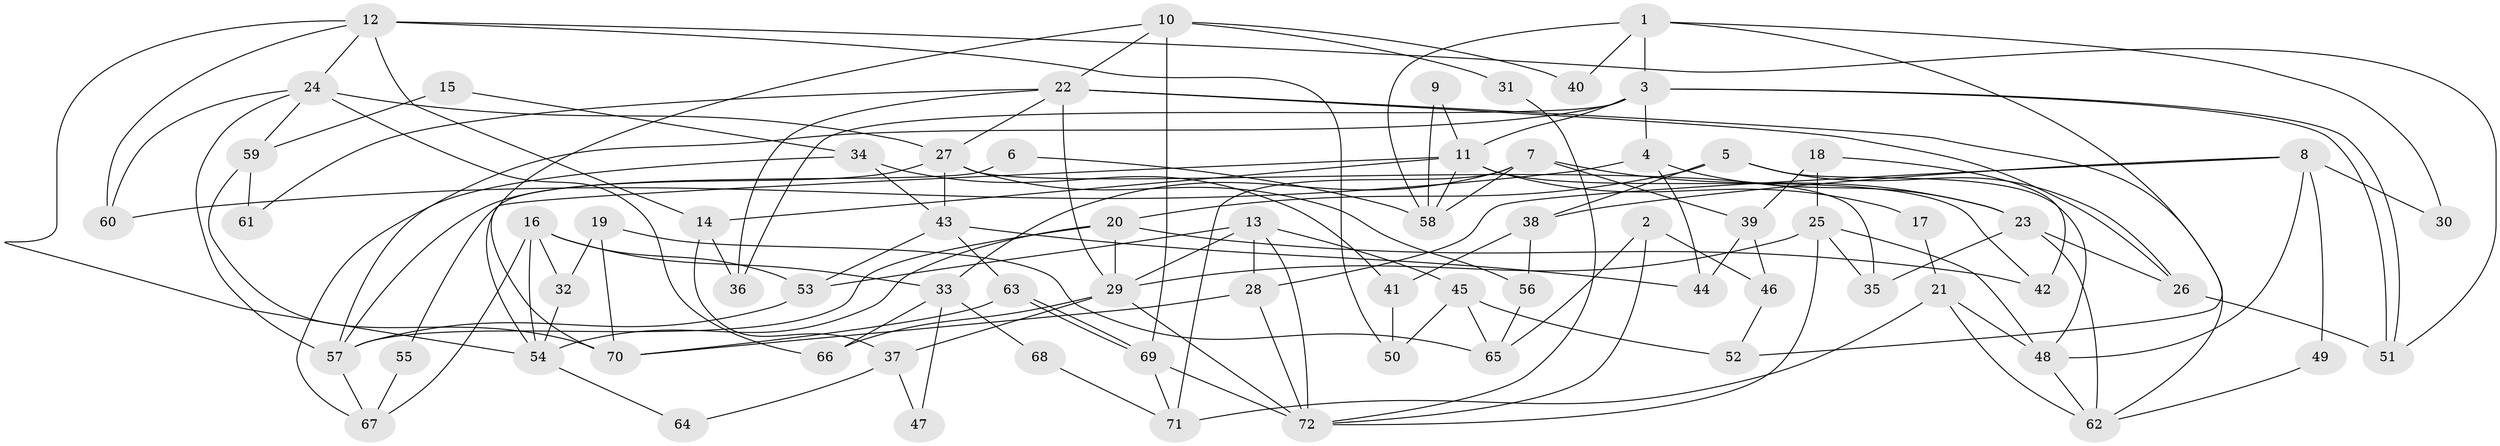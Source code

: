 // coarse degree distribution, {2: 0.23255813953488372, 5: 0.18604651162790697, 4: 0.18604651162790697, 3: 0.16279069767441862, 7: 0.046511627906976744, 6: 0.13953488372093023, 13: 0.023255813953488372, 8: 0.023255813953488372}
// Generated by graph-tools (version 1.1) at 2025/54/03/04/25 21:54:57]
// undirected, 72 vertices, 144 edges
graph export_dot {
graph [start="1"]
  node [color=gray90,style=filled];
  1;
  2;
  3;
  4;
  5;
  6;
  7;
  8;
  9;
  10;
  11;
  12;
  13;
  14;
  15;
  16;
  17;
  18;
  19;
  20;
  21;
  22;
  23;
  24;
  25;
  26;
  27;
  28;
  29;
  30;
  31;
  32;
  33;
  34;
  35;
  36;
  37;
  38;
  39;
  40;
  41;
  42;
  43;
  44;
  45;
  46;
  47;
  48;
  49;
  50;
  51;
  52;
  53;
  54;
  55;
  56;
  57;
  58;
  59;
  60;
  61;
  62;
  63;
  64;
  65;
  66;
  67;
  68;
  69;
  70;
  71;
  72;
  1 -- 3;
  1 -- 52;
  1 -- 30;
  1 -- 40;
  1 -- 58;
  2 -- 72;
  2 -- 65;
  2 -- 46;
  3 -- 51;
  3 -- 51;
  3 -- 57;
  3 -- 4;
  3 -- 11;
  3 -- 36;
  4 -- 60;
  4 -- 23;
  4 -- 44;
  5 -- 48;
  5 -- 26;
  5 -- 20;
  5 -- 38;
  6 -- 58;
  6 -- 70;
  7 -- 23;
  7 -- 71;
  7 -- 33;
  7 -- 39;
  7 -- 58;
  8 -- 28;
  8 -- 38;
  8 -- 30;
  8 -- 48;
  8 -- 49;
  9 -- 11;
  9 -- 58;
  10 -- 69;
  10 -- 54;
  10 -- 22;
  10 -- 31;
  10 -- 40;
  11 -- 58;
  11 -- 14;
  11 -- 17;
  11 -- 42;
  11 -- 55;
  12 -- 14;
  12 -- 51;
  12 -- 24;
  12 -- 50;
  12 -- 54;
  12 -- 60;
  13 -- 29;
  13 -- 72;
  13 -- 28;
  13 -- 45;
  13 -- 53;
  14 -- 36;
  14 -- 37;
  15 -- 59;
  15 -- 34;
  16 -- 54;
  16 -- 53;
  16 -- 32;
  16 -- 33;
  16 -- 67;
  17 -- 21;
  18 -- 42;
  18 -- 25;
  18 -- 39;
  19 -- 32;
  19 -- 70;
  19 -- 65;
  20 -- 29;
  20 -- 42;
  20 -- 54;
  20 -- 57;
  21 -- 62;
  21 -- 48;
  21 -- 71;
  22 -- 27;
  22 -- 26;
  22 -- 29;
  22 -- 36;
  22 -- 61;
  22 -- 62;
  23 -- 62;
  23 -- 26;
  23 -- 35;
  24 -- 57;
  24 -- 27;
  24 -- 59;
  24 -- 60;
  24 -- 66;
  25 -- 29;
  25 -- 35;
  25 -- 48;
  25 -- 72;
  26 -- 51;
  27 -- 43;
  27 -- 35;
  27 -- 56;
  27 -- 57;
  28 -- 72;
  28 -- 70;
  29 -- 66;
  29 -- 37;
  29 -- 72;
  31 -- 72;
  32 -- 54;
  33 -- 47;
  33 -- 66;
  33 -- 68;
  34 -- 43;
  34 -- 67;
  34 -- 41;
  37 -- 47;
  37 -- 64;
  38 -- 41;
  38 -- 56;
  39 -- 44;
  39 -- 46;
  41 -- 50;
  43 -- 53;
  43 -- 44;
  43 -- 63;
  45 -- 65;
  45 -- 50;
  45 -- 52;
  46 -- 52;
  48 -- 62;
  49 -- 62;
  53 -- 57;
  54 -- 64;
  55 -- 67;
  56 -- 65;
  57 -- 67;
  59 -- 70;
  59 -- 61;
  63 -- 69;
  63 -- 69;
  63 -- 70;
  68 -- 71;
  69 -- 72;
  69 -- 71;
}
